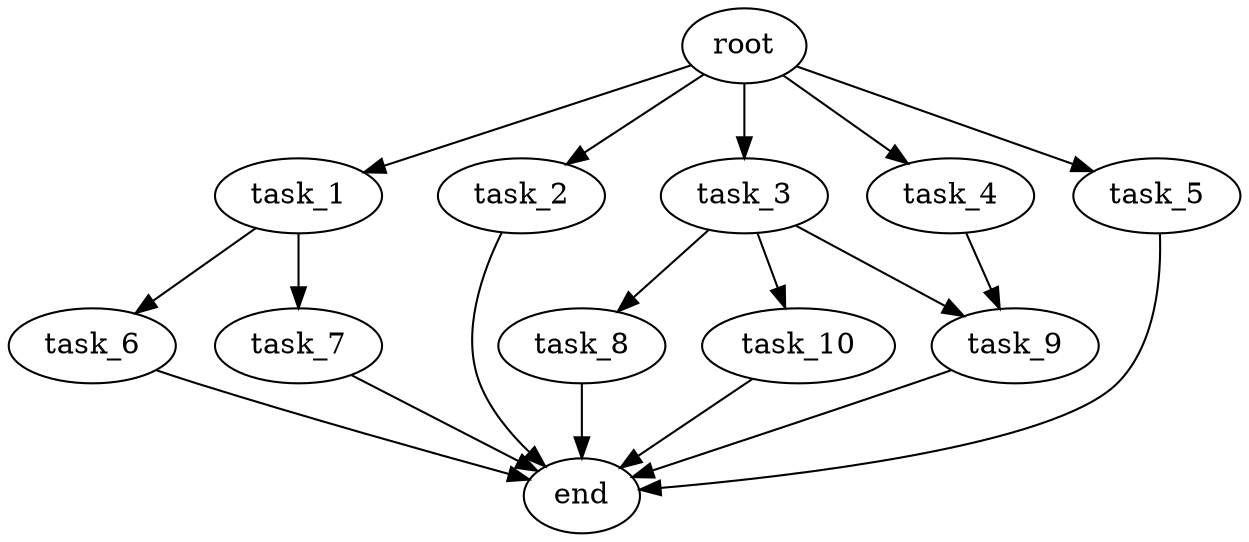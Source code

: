 digraph G {
  root [size="0.000000e+00"];
  task_1 [size="7.458299e+09"];
  task_2 [size="5.783534e+09"];
  task_3 [size="4.538527e+08"];
  task_4 [size="3.445944e+09"];
  task_5 [size="6.385354e+08"];
  task_6 [size="9.941242e+09"];
  task_7 [size="9.345893e+09"];
  task_8 [size="6.911224e+08"];
  task_9 [size="9.337822e+09"];
  task_10 [size="3.183170e+08"];
  end [size="0.000000e+00"];

  root -> task_1 [size="1.000000e-12"];
  root -> task_2 [size="1.000000e-12"];
  root -> task_3 [size="1.000000e-12"];
  root -> task_4 [size="1.000000e-12"];
  root -> task_5 [size="1.000000e-12"];
  task_1 -> task_6 [size="9.941242e+08"];
  task_1 -> task_7 [size="9.345893e+08"];
  task_2 -> end [size="1.000000e-12"];
  task_3 -> task_8 [size="6.911224e+07"];
  task_3 -> task_9 [size="4.668911e+08"];
  task_3 -> task_10 [size="3.183170e+07"];
  task_4 -> task_9 [size="4.668911e+08"];
  task_5 -> end [size="1.000000e-12"];
  task_6 -> end [size="1.000000e-12"];
  task_7 -> end [size="1.000000e-12"];
  task_8 -> end [size="1.000000e-12"];
  task_9 -> end [size="1.000000e-12"];
  task_10 -> end [size="1.000000e-12"];
}
